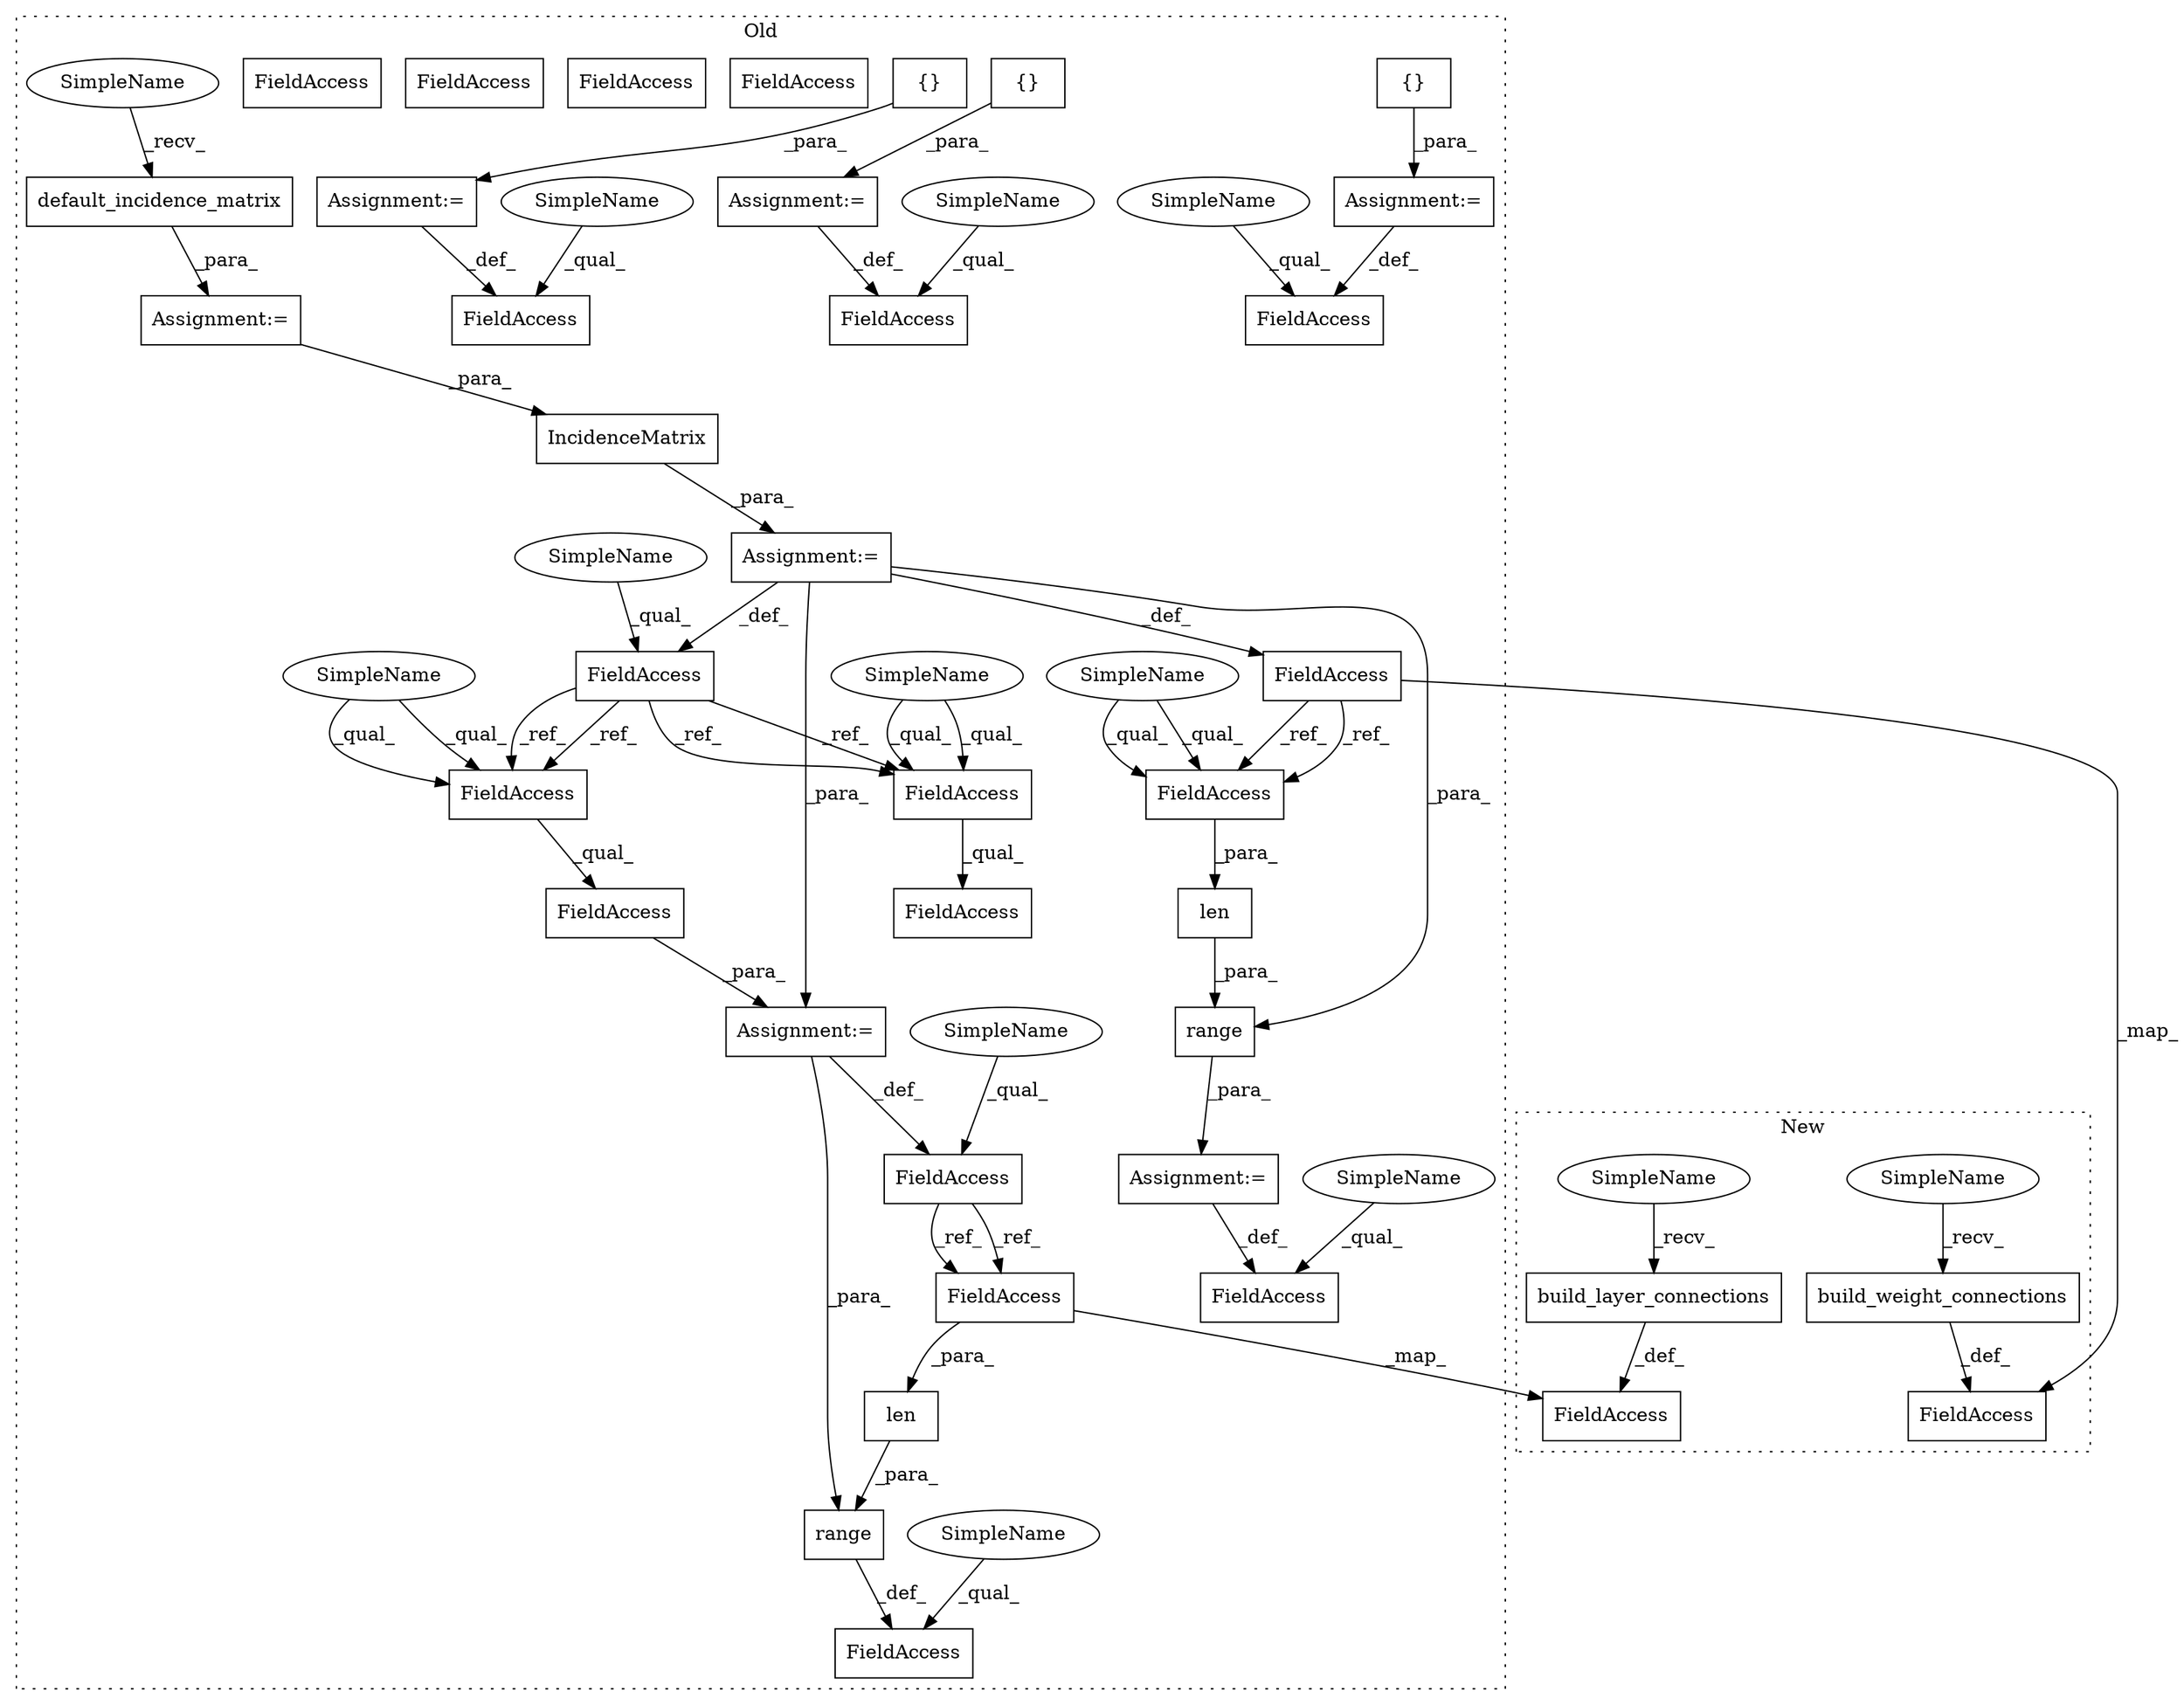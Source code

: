 digraph G {
subgraph cluster0 {
1 [label="default_incidence_matrix" a="32" s="3637" l="26" shape="box"];
3 [label="len" a="32" s="3916,3942" l="4,1" shape="box"];
4 [label="FieldAccess" a="22" s="3888" l="21" shape="box"];
5 [label="len" a="32" s="3979,4006" l="4,1" shape="box"];
6 [label="FieldAccess" a="22" s="4060" l="21" shape="box"];
7 [label="{}" a="4" s="4099" l="2" shape="box"];
8 [label="FieldAccess" a="22" s="4014" l="20" shape="box"];
9 [label="{}" a="4" s="4052" l="2" shape="box"];
10 [label="FieldAccess" a="22" s="3841" l="21" shape="box"];
11 [label="{}" a="4" s="3880" l="2" shape="box"];
12 [label="FieldAccess" a="22" s="3983" l="23" shape="box"];
13 [label="FieldAccess" a="22" s="3669" l="16" shape="box"];
14 [label="FieldAccess" a="22" s="3950" l="22" shape="box"];
15 [label="FieldAccess" a="22" s="3748" l="31" shape="box"];
16 [label="FieldAccess" a="22" s="3809" l="26" shape="box"];
17 [label="FieldAccess" a="22" s="3725" l="22" shape="box"];
18 [label="FieldAccess" a="22" s="3748" l="16" shape="box"];
19 [label="FieldAccess" a="22" s="3809" l="16" shape="box"];
21 [label="range" a="32" s="3910,3943" l="6,1" shape="box"];
22 [label="IncidenceMatrix" a="32" s="3686,3718" l="16,1" shape="box"];
23 [label="range" a="32" s="3973,4007" l="6,1" shape="box"];
24 [label="Assignment:=" a="7" s="3685" l="1" shape="box"];
25 [label="Assignment:=" a="7" s="3862" l="1" shape="box"];
26 [label="Assignment:=" a="7" s="3972" l="1" shape="box"];
27 [label="Assignment:=" a="7" s="3747" l="1" shape="box"];
28 [label="Assignment:=" a="7" s="3631" l="1" shape="box"];
29 [label="Assignment:=" a="7" s="4034" l="1" shape="box"];
30 [label="Assignment:=" a="7" s="4081" l="1" shape="box"];
31 [label="FieldAccess" a="22" s="3785" l="23" shape="box"];
33 [label="FieldAccess" a="22" s="3920" l="22" shape="box"];
35 [label="SimpleName" a="42" s="4060" l="4" shape="ellipse"];
36 [label="SimpleName" a="42" s="3748" l="4" shape="ellipse"];
37 [label="SimpleName" a="42" s="3809" l="4" shape="ellipse"];
38 [label="SimpleName" a="42" s="3725" l="4" shape="ellipse"];
39 [label="SimpleName" a="42" s="3888" l="4" shape="ellipse"];
40 [label="SimpleName" a="42" s="3841" l="4" shape="ellipse"];
41 [label="SimpleName" a="42" s="3669" l="4" shape="ellipse"];
42 [label="SimpleName" a="42" s="3632" l="4" shape="ellipse"];
43 [label="SimpleName" a="42" s="4014" l="4" shape="ellipse"];
44 [label="SimpleName" a="42" s="3983" l="4" shape="ellipse"];
45 [label="SimpleName" a="42" s="3950" l="4" shape="ellipse"];
48 [label="FieldAccess" a="22" s="3983" l="23" shape="box"];
49 [label="FieldAccess" a="22" s="3748" l="16" shape="box"];
50 [label="FieldAccess" a="22" s="3809" l="16" shape="box"];
51 [label="FieldAccess" a="22" s="3920" l="22" shape="box"];
label = "Old";
style="dotted";
}
subgraph cluster1 {
2 [label="build_layer_connections" a="32" s="6422" l="25" shape="box"];
20 [label="build_weight_connections" a="32" s="6362" l="26" shape="box"];
32 [label="FieldAccess" a="22" s="6333" l="23" shape="box"];
34 [label="FieldAccess" a="22" s="6394" l="22" shape="box"];
46 [label="SimpleName" a="42" s="6357" l="4" shape="ellipse"];
47 [label="SimpleName" a="42" s="6417" l="4" shape="ellipse"];
label = "New";
style="dotted";
}
1 -> 28 [label="_para_"];
2 -> 34 [label="_def_"];
3 -> 21 [label="_para_"];
5 -> 23 [label="_para_"];
7 -> 30 [label="_para_"];
9 -> 29 [label="_para_"];
11 -> 25 [label="_para_"];
13 -> 49 [label="_ref_"];
13 -> 49 [label="_ref_"];
13 -> 50 [label="_ref_"];
13 -> 50 [label="_ref_"];
15 -> 27 [label="_para_"];
17 -> 51 [label="_ref_"];
17 -> 51 [label="_ref_"];
20 -> 32 [label="_def_"];
21 -> 4 [label="_def_"];
22 -> 24 [label="_para_"];
23 -> 26 [label="_para_"];
24 -> 31 [label="_def_"];
24 -> 23 [label="_para_"];
24 -> 27 [label="_para_"];
24 -> 13 [label="_def_"];
25 -> 10 [label="_def_"];
26 -> 14 [label="_def_"];
27 -> 21 [label="_para_"];
27 -> 17 [label="_def_"];
28 -> 22 [label="_para_"];
29 -> 8 [label="_def_"];
30 -> 6 [label="_def_"];
31 -> 48 [label="_ref_"];
31 -> 32 [label="_map_"];
31 -> 48 [label="_ref_"];
35 -> 6 [label="_qual_"];
36 -> 49 [label="_qual_"];
36 -> 49 [label="_qual_"];
37 -> 50 [label="_qual_"];
37 -> 50 [label="_qual_"];
38 -> 17 [label="_qual_"];
39 -> 4 [label="_qual_"];
40 -> 10 [label="_qual_"];
41 -> 13 [label="_qual_"];
42 -> 1 [label="_recv_"];
43 -> 8 [label="_qual_"];
44 -> 48 [label="_qual_"];
44 -> 48 [label="_qual_"];
45 -> 14 [label="_qual_"];
46 -> 20 [label="_recv_"];
47 -> 2 [label="_recv_"];
48 -> 5 [label="_para_"];
49 -> 15 [label="_qual_"];
50 -> 16 [label="_qual_"];
51 -> 3 [label="_para_"];
51 -> 34 [label="_map_"];
}